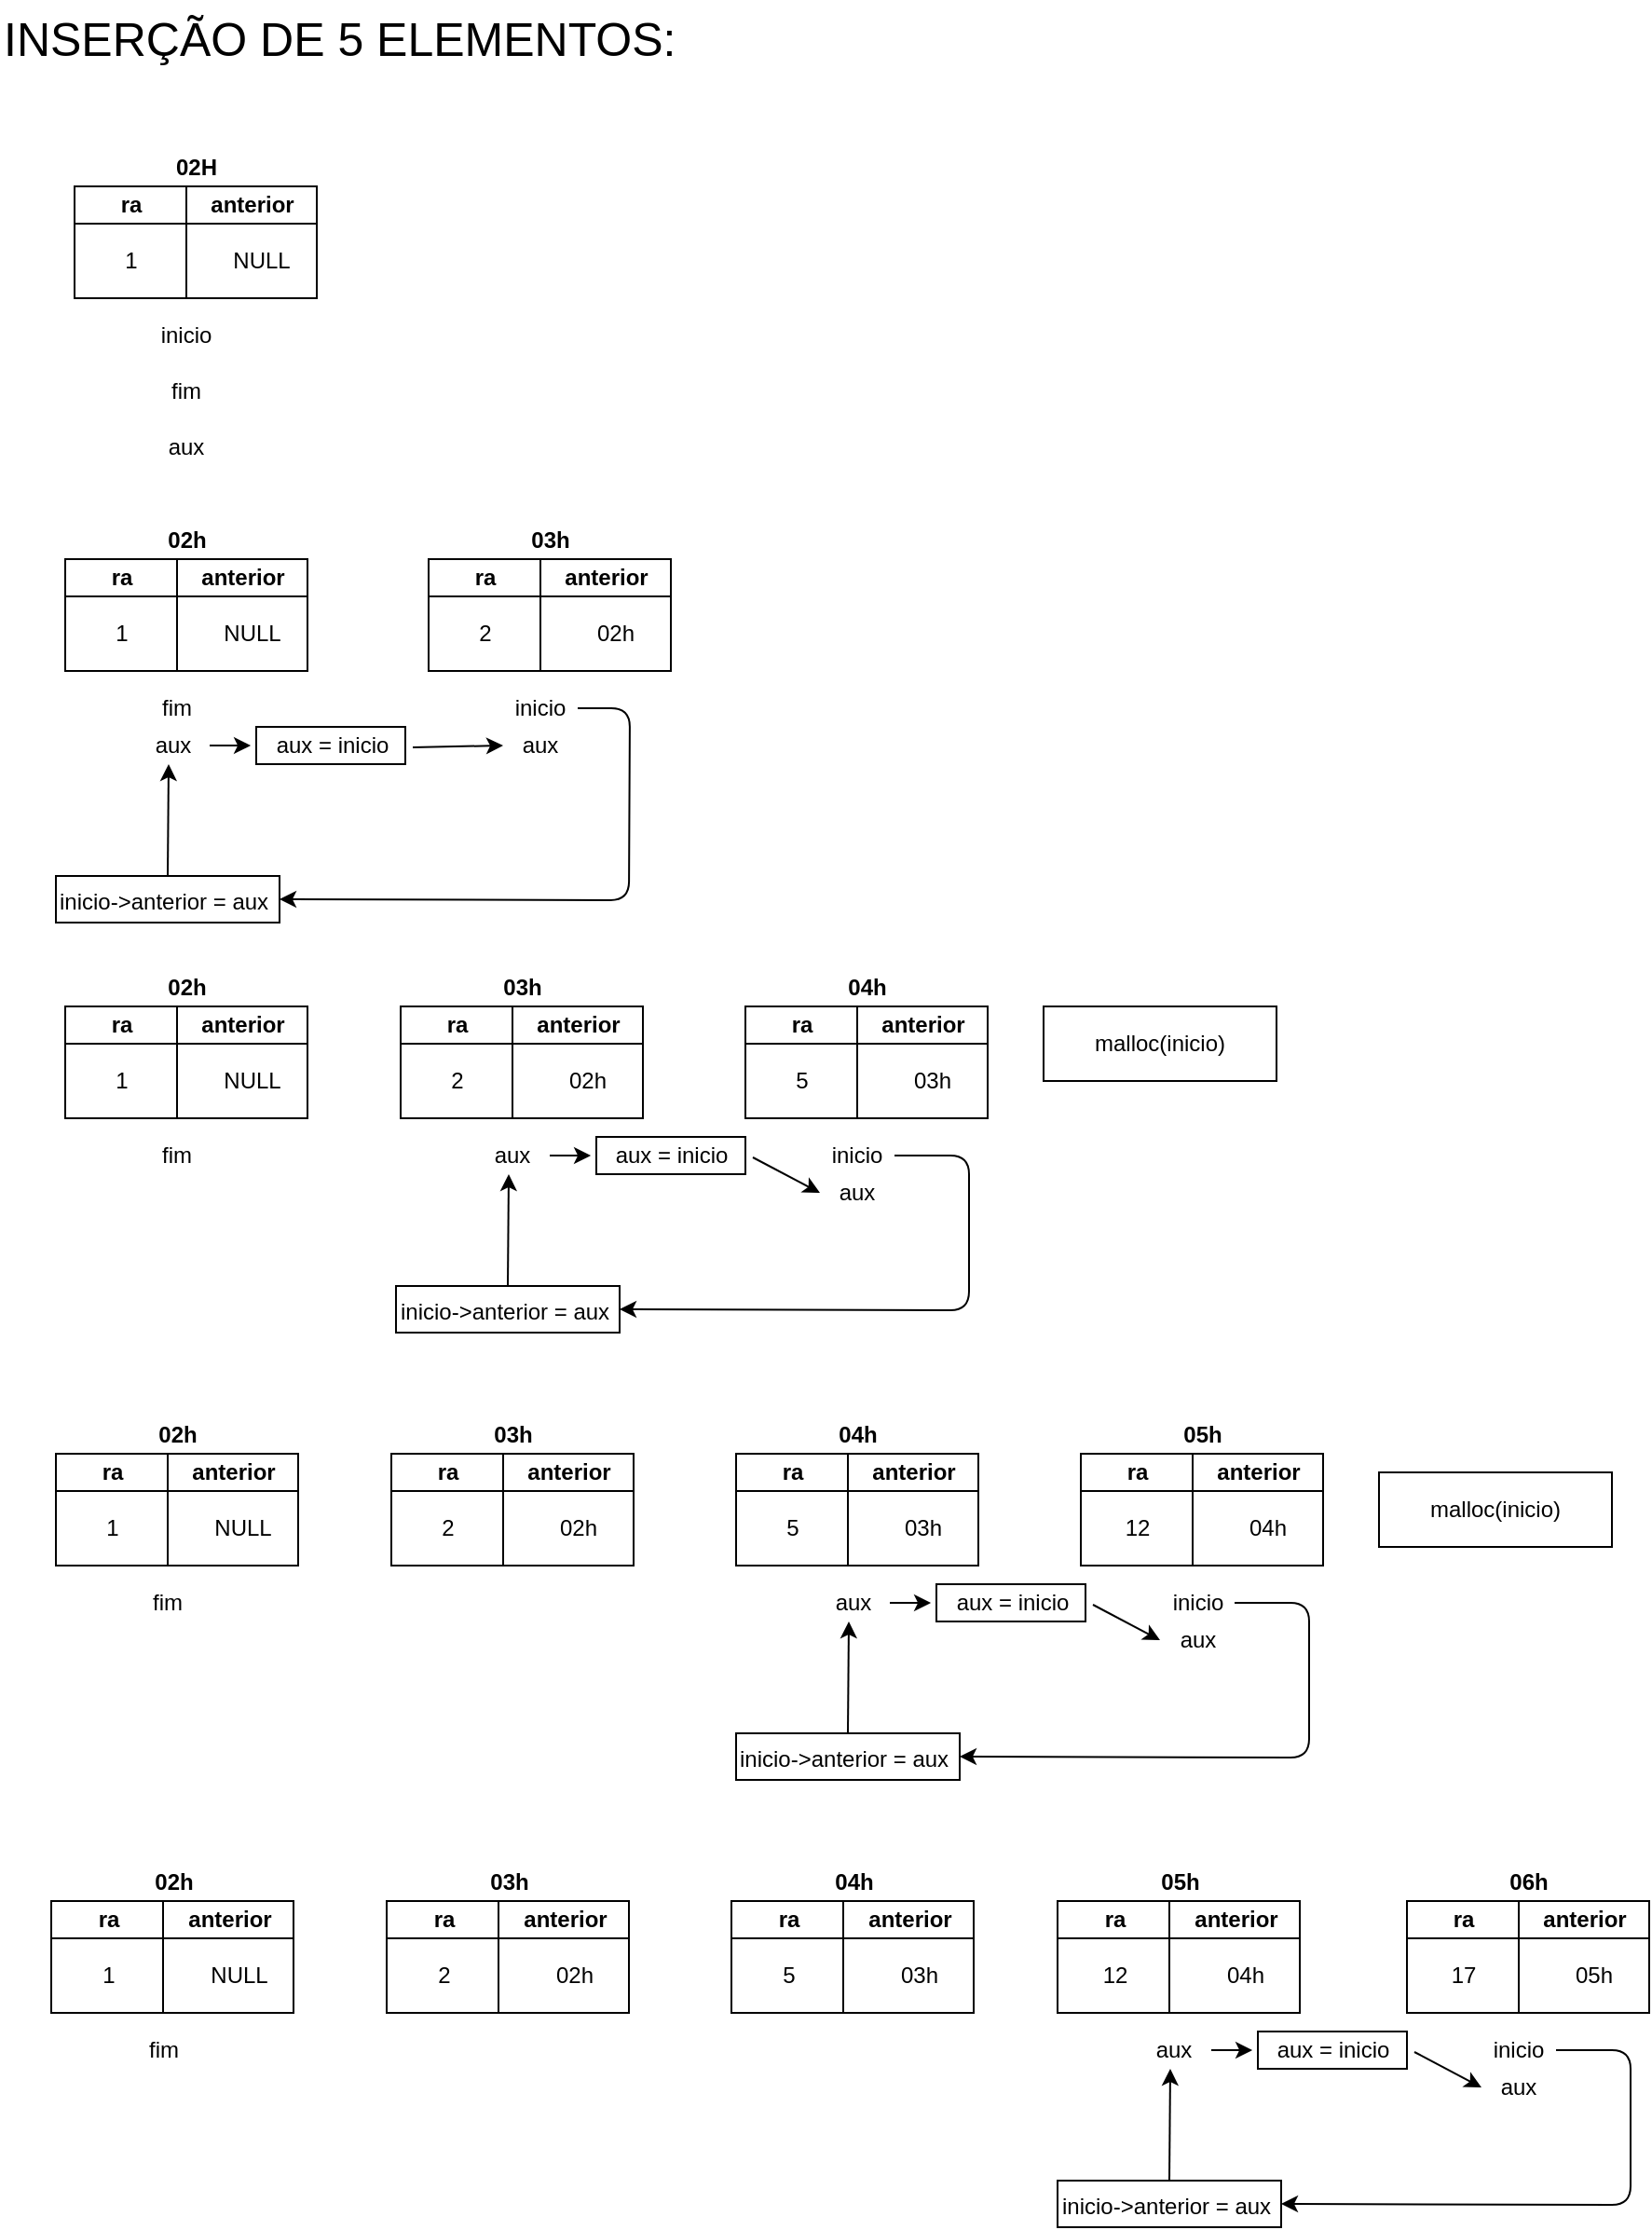 <mxfile version="13.7.5" type="device"><diagram id="vBoAMnbBVa97UZz-HXDr" name="Page-1"><mxGraphModel dx="3055" dy="1591" grid="1" gridSize="10" guides="1" tooltips="1" connect="1" arrows="1" fold="1" page="0" pageScale="1" pageWidth="827" pageHeight="1169" math="0" shadow="0"><root><mxCell id="0"/><mxCell id="1" parent="0"/><mxCell id="xFKZ6oZt-b82JiaPc8Wr-1" value="&lt;div style=&quot;font-size: 25px&quot; align=&quot;left&quot;&gt;&lt;font style=&quot;font-size: 25px&quot;&gt;INSERÇÃO DE 5 ELEMENTOS:&lt;/font&gt;&lt;/div&gt;" style="text;html=1;strokeColor=none;fillColor=none;align=left;verticalAlign=middle;whiteSpace=wrap;rounded=0;strokeWidth=7;" vertex="1" parent="1"><mxGeometry x="-1400" y="-760" width="410" height="40" as="geometry"/></mxCell><mxCell id="xFKZ6oZt-b82JiaPc8Wr-7" value="inicio" style="text;html=1;strokeColor=none;fillColor=none;align=center;verticalAlign=middle;whiteSpace=wrap;rounded=0;" vertex="1" parent="1"><mxGeometry x="-1320" y="-590" width="40" height="20" as="geometry"/></mxCell><mxCell id="xFKZ6oZt-b82JiaPc8Wr-8" value="fim" style="text;html=1;strokeColor=none;fillColor=none;align=center;verticalAlign=middle;whiteSpace=wrap;rounded=0;" vertex="1" parent="1"><mxGeometry x="-1320" y="-560" width="40" height="20" as="geometry"/></mxCell><mxCell id="xFKZ6oZt-b82JiaPc8Wr-9" value="aux" style="text;html=1;strokeColor=none;fillColor=none;align=center;verticalAlign=middle;whiteSpace=wrap;rounded=0;" vertex="1" parent="1"><mxGeometry x="-1320" y="-530" width="40" height="20" as="geometry"/></mxCell><mxCell id="xFKZ6oZt-b82JiaPc8Wr-10" value="NULL" style="text;html=1;align=center;verticalAlign=middle;resizable=0;points=[];autosize=1;" vertex="1" parent="1"><mxGeometry x="-1285" y="-630" width="50" height="20" as="geometry"/></mxCell><mxCell id="xFKZ6oZt-b82JiaPc8Wr-11" value="1" style="text;html=1;align=center;verticalAlign=middle;resizable=0;points=[];autosize=1;" vertex="1" parent="1"><mxGeometry x="-1340" y="-630" width="20" height="20" as="geometry"/></mxCell><mxCell id="xFKZ6oZt-b82JiaPc8Wr-2" value="02H" style="swimlane;html=1;childLayout=stackLayout;resizeParent=1;resizeParentMax=0;startSize=20;strokeWidth=7;strokeColor=none;" vertex="1" parent="1"><mxGeometry x="-1360" y="-680" width="130" height="80" as="geometry"/></mxCell><mxCell id="xFKZ6oZt-b82JiaPc8Wr-3" value="ra" style="swimlane;html=1;startSize=20;" vertex="1" parent="xFKZ6oZt-b82JiaPc8Wr-2"><mxGeometry y="20" width="60" height="60" as="geometry"/></mxCell><mxCell id="xFKZ6oZt-b82JiaPc8Wr-4" value="anterior" style="swimlane;html=1;startSize=20;" vertex="1" parent="xFKZ6oZt-b82JiaPc8Wr-2"><mxGeometry x="60" y="20" width="70" height="60" as="geometry"><mxRectangle x="60" y="20" width="30" height="60" as="alternateBounds"/></mxGeometry></mxCell><mxCell id="xFKZ6oZt-b82JiaPc8Wr-39" value="NULL" style="text;html=1;align=center;verticalAlign=middle;resizable=0;points=[];autosize=1;" vertex="1" parent="1"><mxGeometry x="-1290" y="-430" width="50" height="20" as="geometry"/></mxCell><mxCell id="xFKZ6oZt-b82JiaPc8Wr-40" value="1" style="text;html=1;align=center;verticalAlign=middle;resizable=0;points=[];autosize=1;" vertex="1" parent="1"><mxGeometry x="-1345" y="-430" width="20" height="20" as="geometry"/></mxCell><mxCell id="xFKZ6oZt-b82JiaPc8Wr-41" value="02h" style="swimlane;html=1;childLayout=stackLayout;resizeParent=1;resizeParentMax=0;startSize=20;strokeWidth=7;strokeColor=none;" vertex="1" parent="1"><mxGeometry x="-1365" y="-480" width="130" height="80" as="geometry"/></mxCell><mxCell id="xFKZ6oZt-b82JiaPc8Wr-42" value="ra" style="swimlane;html=1;startSize=20;" vertex="1" parent="xFKZ6oZt-b82JiaPc8Wr-41"><mxGeometry y="20" width="60" height="60" as="geometry"/></mxCell><mxCell id="xFKZ6oZt-b82JiaPc8Wr-43" value="anterior" style="swimlane;html=1;startSize=20;" vertex="1" parent="xFKZ6oZt-b82JiaPc8Wr-41"><mxGeometry x="60" y="20" width="70" height="60" as="geometry"><mxRectangle x="60" y="20" width="30" height="60" as="alternateBounds"/></mxGeometry></mxCell><mxCell id="xFKZ6oZt-b82JiaPc8Wr-53" value="fim" style="text;html=1;strokeColor=none;fillColor=none;align=center;verticalAlign=middle;whiteSpace=wrap;rounded=0;" vertex="1" parent="1"><mxGeometry x="-1325" y="-390" width="40" height="20" as="geometry"/></mxCell><mxCell id="xFKZ6oZt-b82JiaPc8Wr-55" value="02h" style="text;html=1;align=center;verticalAlign=middle;resizable=0;points=[];autosize=1;" vertex="1" parent="1"><mxGeometry x="-1090" y="-430" width="40" height="20" as="geometry"/></mxCell><mxCell id="xFKZ6oZt-b82JiaPc8Wr-56" value="2" style="text;html=1;align=center;verticalAlign=middle;resizable=0;points=[];autosize=1;" vertex="1" parent="1"><mxGeometry x="-1150" y="-430" width="20" height="20" as="geometry"/></mxCell><mxCell id="xFKZ6oZt-b82JiaPc8Wr-57" value="03h" style="swimlane;html=1;childLayout=stackLayout;resizeParent=1;resizeParentMax=0;startSize=20;strokeWidth=7;strokeColor=none;" vertex="1" parent="1"><mxGeometry x="-1170" y="-480" width="130" height="80" as="geometry"/></mxCell><mxCell id="xFKZ6oZt-b82JiaPc8Wr-58" value="ra" style="swimlane;html=1;startSize=20;" vertex="1" parent="xFKZ6oZt-b82JiaPc8Wr-57"><mxGeometry y="20" width="60" height="60" as="geometry"/></mxCell><mxCell id="xFKZ6oZt-b82JiaPc8Wr-59" value="anterior" style="swimlane;html=1;startSize=20;" vertex="1" parent="xFKZ6oZt-b82JiaPc8Wr-57"><mxGeometry x="60" y="20" width="70" height="60" as="geometry"><mxRectangle x="60" y="20" width="30" height="60" as="alternateBounds"/></mxGeometry></mxCell><mxCell id="xFKZ6oZt-b82JiaPc8Wr-62" value="inicio" style="text;html=1;strokeColor=none;fillColor=none;align=center;verticalAlign=middle;whiteSpace=wrap;rounded=0;" vertex="1" parent="1"><mxGeometry x="-960" y="-150" width="40" height="20" as="geometry"/></mxCell><mxCell id="xFKZ6oZt-b82JiaPc8Wr-63" value="NULL" style="text;html=1;align=center;verticalAlign=middle;resizable=0;points=[];autosize=1;" vertex="1" parent="1"><mxGeometry x="-1290" y="-190" width="50" height="20" as="geometry"/></mxCell><mxCell id="xFKZ6oZt-b82JiaPc8Wr-64" value="1" style="text;html=1;align=center;verticalAlign=middle;resizable=0;points=[];autosize=1;" vertex="1" parent="1"><mxGeometry x="-1345" y="-190" width="20" height="20" as="geometry"/></mxCell><mxCell id="xFKZ6oZt-b82JiaPc8Wr-68" value="fim" style="text;html=1;strokeColor=none;fillColor=none;align=center;verticalAlign=middle;whiteSpace=wrap;rounded=0;" vertex="1" parent="1"><mxGeometry x="-1325" y="-150" width="40" height="20" as="geometry"/></mxCell><mxCell id="xFKZ6oZt-b82JiaPc8Wr-69" value="aux" style="text;html=1;strokeColor=none;fillColor=none;align=center;verticalAlign=middle;whiteSpace=wrap;rounded=0;" vertex="1" parent="1"><mxGeometry x="-960" y="-130" width="40" height="20" as="geometry"/></mxCell><mxCell id="xFKZ6oZt-b82JiaPc8Wr-65" value="02h" style="swimlane;html=1;childLayout=stackLayout;resizeParent=1;resizeParentMax=0;startSize=20;strokeWidth=7;strokeColor=none;" vertex="1" parent="1"><mxGeometry x="-1365" y="-240" width="130" height="80" as="geometry"/></mxCell><mxCell id="xFKZ6oZt-b82JiaPc8Wr-66" value="ra" style="swimlane;html=1;startSize=20;" vertex="1" parent="xFKZ6oZt-b82JiaPc8Wr-65"><mxGeometry y="20" width="60" height="60" as="geometry"/></mxCell><mxCell id="xFKZ6oZt-b82JiaPc8Wr-67" value="anterior" style="swimlane;html=1;startSize=20;" vertex="1" parent="xFKZ6oZt-b82JiaPc8Wr-65"><mxGeometry x="60" y="20" width="70" height="60" as="geometry"><mxRectangle x="60" y="20" width="30" height="60" as="alternateBounds"/></mxGeometry></mxCell><mxCell id="xFKZ6oZt-b82JiaPc8Wr-76" value="03h" style="text;html=1;align=center;verticalAlign=middle;resizable=0;points=[];autosize=1;" vertex="1" parent="1"><mxGeometry x="-920" y="-190" width="40" height="20" as="geometry"/></mxCell><mxCell id="xFKZ6oZt-b82JiaPc8Wr-77" value="5" style="text;html=1;align=center;verticalAlign=middle;resizable=0;points=[];autosize=1;" vertex="1" parent="1"><mxGeometry x="-980" y="-190" width="20" height="20" as="geometry"/></mxCell><mxCell id="xFKZ6oZt-b82JiaPc8Wr-78" value="04h" style="swimlane;html=1;childLayout=stackLayout;resizeParent=1;resizeParentMax=0;startSize=20;strokeWidth=7;strokeColor=none;" vertex="1" parent="1"><mxGeometry x="-1000" y="-240" width="130" height="80" as="geometry"/></mxCell><mxCell id="xFKZ6oZt-b82JiaPc8Wr-79" value="ra" style="swimlane;html=1;startSize=20;" vertex="1" parent="xFKZ6oZt-b82JiaPc8Wr-78"><mxGeometry y="20" width="60" height="60" as="geometry"/></mxCell><mxCell id="xFKZ6oZt-b82JiaPc8Wr-80" value="anterior" style="swimlane;html=1;startSize=20;" vertex="1" parent="xFKZ6oZt-b82JiaPc8Wr-78"><mxGeometry x="60" y="20" width="70" height="60" as="geometry"><mxRectangle x="60" y="20" width="30" height="60" as="alternateBounds"/></mxGeometry></mxCell><mxCell id="xFKZ6oZt-b82JiaPc8Wr-72" value="03h" style="swimlane;html=1;childLayout=stackLayout;resizeParent=1;resizeParentMax=0;startSize=20;strokeWidth=7;strokeColor=none;" vertex="1" parent="1"><mxGeometry x="-1185" y="-240" width="130" height="80" as="geometry"/></mxCell><mxCell id="xFKZ6oZt-b82JiaPc8Wr-73" value="ra" style="swimlane;html=1;startSize=20;" vertex="1" parent="xFKZ6oZt-b82JiaPc8Wr-72"><mxGeometry y="20" width="60" height="60" as="geometry"/></mxCell><mxCell id="xFKZ6oZt-b82JiaPc8Wr-71" value="2" style="text;html=1;align=center;verticalAlign=middle;resizable=0;points=[];autosize=1;" vertex="1" parent="xFKZ6oZt-b82JiaPc8Wr-73"><mxGeometry x="20" y="30" width="20" height="20" as="geometry"/></mxCell><mxCell id="xFKZ6oZt-b82JiaPc8Wr-74" value="anterior" style="swimlane;html=1;startSize=20;" vertex="1" parent="xFKZ6oZt-b82JiaPc8Wr-72"><mxGeometry x="60" y="20" width="70" height="60" as="geometry"><mxRectangle x="60" y="20" width="30" height="60" as="alternateBounds"/></mxGeometry></mxCell><mxCell id="xFKZ6oZt-b82JiaPc8Wr-70" value="02h" style="text;html=1;align=center;verticalAlign=middle;resizable=0;points=[];autosize=1;" vertex="1" parent="xFKZ6oZt-b82JiaPc8Wr-74"><mxGeometry x="20" y="30" width="40" height="20" as="geometry"/></mxCell><mxCell id="xFKZ6oZt-b82JiaPc8Wr-82" value="NULL" style="text;html=1;align=center;verticalAlign=middle;resizable=0;points=[];autosize=1;" vertex="1" parent="1"><mxGeometry x="-1295" y="50" width="50" height="20" as="geometry"/></mxCell><mxCell id="xFKZ6oZt-b82JiaPc8Wr-83" value="1" style="text;html=1;align=center;verticalAlign=middle;resizable=0;points=[];autosize=1;" vertex="1" parent="1"><mxGeometry x="-1350" y="50" width="20" height="20" as="geometry"/></mxCell><mxCell id="xFKZ6oZt-b82JiaPc8Wr-84" value="fim" style="text;html=1;strokeColor=none;fillColor=none;align=center;verticalAlign=middle;whiteSpace=wrap;rounded=0;" vertex="1" parent="1"><mxGeometry x="-1330" y="90" width="40" height="20" as="geometry"/></mxCell><mxCell id="xFKZ6oZt-b82JiaPc8Wr-90" value="03h" style="text;html=1;align=center;verticalAlign=middle;resizable=0;points=[];autosize=1;" vertex="1" parent="1"><mxGeometry x="-925" y="50" width="40" height="20" as="geometry"/></mxCell><mxCell id="xFKZ6oZt-b82JiaPc8Wr-91" value="5" style="text;html=1;align=center;verticalAlign=middle;resizable=0;points=[];autosize=1;" vertex="1" parent="1"><mxGeometry x="-985" y="50" width="20" height="20" as="geometry"/></mxCell><mxCell id="xFKZ6oZt-b82JiaPc8Wr-87" value="02h" style="swimlane;html=1;childLayout=stackLayout;resizeParent=1;resizeParentMax=0;startSize=20;strokeWidth=7;strokeColor=none;" vertex="1" parent="1"><mxGeometry x="-1370" width="130" height="80" as="geometry"/></mxCell><mxCell id="xFKZ6oZt-b82JiaPc8Wr-88" value="ra" style="swimlane;html=1;startSize=20;" vertex="1" parent="xFKZ6oZt-b82JiaPc8Wr-87"><mxGeometry y="20" width="60" height="60" as="geometry"/></mxCell><mxCell id="xFKZ6oZt-b82JiaPc8Wr-89" value="anterior" style="swimlane;html=1;startSize=20;" vertex="1" parent="xFKZ6oZt-b82JiaPc8Wr-87"><mxGeometry x="60" y="20" width="70" height="60" as="geometry"><mxRectangle x="60" y="20" width="30" height="60" as="alternateBounds"/></mxGeometry></mxCell><mxCell id="xFKZ6oZt-b82JiaPc8Wr-92" value="04h" style="swimlane;html=1;childLayout=stackLayout;resizeParent=1;resizeParentMax=0;startSize=20;strokeWidth=7;strokeColor=none;" vertex="1" parent="1"><mxGeometry x="-1005" width="130" height="80" as="geometry"/></mxCell><mxCell id="xFKZ6oZt-b82JiaPc8Wr-93" value="ra" style="swimlane;html=1;startSize=20;" vertex="1" parent="xFKZ6oZt-b82JiaPc8Wr-92"><mxGeometry y="20" width="60" height="60" as="geometry"/></mxCell><mxCell id="xFKZ6oZt-b82JiaPc8Wr-94" value="anterior" style="swimlane;html=1;startSize=20;" vertex="1" parent="xFKZ6oZt-b82JiaPc8Wr-92"><mxGeometry x="60" y="20" width="70" height="60" as="geometry"><mxRectangle x="60" y="20" width="30" height="60" as="alternateBounds"/></mxGeometry></mxCell><mxCell id="xFKZ6oZt-b82JiaPc8Wr-95" value="03h" style="swimlane;html=1;childLayout=stackLayout;resizeParent=1;resizeParentMax=0;startSize=20;strokeWidth=7;strokeColor=none;" vertex="1" parent="1"><mxGeometry x="-1190" width="130" height="80" as="geometry"/></mxCell><mxCell id="xFKZ6oZt-b82JiaPc8Wr-96" value="ra" style="swimlane;html=1;startSize=20;" vertex="1" parent="xFKZ6oZt-b82JiaPc8Wr-95"><mxGeometry y="20" width="60" height="60" as="geometry"/></mxCell><mxCell id="xFKZ6oZt-b82JiaPc8Wr-97" value="2" style="text;html=1;align=center;verticalAlign=middle;resizable=0;points=[];autosize=1;" vertex="1" parent="xFKZ6oZt-b82JiaPc8Wr-96"><mxGeometry x="20" y="30" width="20" height="20" as="geometry"/></mxCell><mxCell id="xFKZ6oZt-b82JiaPc8Wr-98" value="anterior" style="swimlane;html=1;startSize=20;" vertex="1" parent="xFKZ6oZt-b82JiaPc8Wr-95"><mxGeometry x="60" y="20" width="70" height="60" as="geometry"><mxRectangle x="60" y="20" width="30" height="60" as="alternateBounds"/></mxGeometry></mxCell><mxCell id="xFKZ6oZt-b82JiaPc8Wr-99" value="02h" style="text;html=1;align=center;verticalAlign=middle;resizable=0;points=[];autosize=1;" vertex="1" parent="xFKZ6oZt-b82JiaPc8Wr-98"><mxGeometry x="20" y="30" width="40" height="20" as="geometry"/></mxCell><mxCell id="xFKZ6oZt-b82JiaPc8Wr-109" value="&lt;div&gt;malloc(inicio)&lt;/div&gt;" style="text;html=1;fillColor=none;align=center;verticalAlign=middle;whiteSpace=wrap;rounded=0;strokeColor=#000000;" vertex="1" parent="1"><mxGeometry x="-840" y="-220" width="125" height="40" as="geometry"/></mxCell><mxCell id="xFKZ6oZt-b82JiaPc8Wr-111" value="NULL" style="text;html=1;align=center;verticalAlign=middle;resizable=0;points=[];autosize=1;" vertex="1" parent="1"><mxGeometry x="-1297.5" y="290" width="50" height="20" as="geometry"/></mxCell><mxCell id="xFKZ6oZt-b82JiaPc8Wr-112" value="1" style="text;html=1;align=center;verticalAlign=middle;resizable=0;points=[];autosize=1;" vertex="1" parent="1"><mxGeometry x="-1352.5" y="290" width="20" height="20" as="geometry"/></mxCell><mxCell id="xFKZ6oZt-b82JiaPc8Wr-113" value="fim" style="text;html=1;strokeColor=none;fillColor=none;align=center;verticalAlign=middle;whiteSpace=wrap;rounded=0;" vertex="1" parent="1"><mxGeometry x="-1332.5" y="330" width="40" height="20" as="geometry"/></mxCell><mxCell id="xFKZ6oZt-b82JiaPc8Wr-114" value="03h" style="text;html=1;align=center;verticalAlign=middle;resizable=0;points=[];autosize=1;" vertex="1" parent="1"><mxGeometry x="-927.5" y="290" width="40" height="20" as="geometry"/></mxCell><mxCell id="xFKZ6oZt-b82JiaPc8Wr-115" value="5" style="text;html=1;align=center;verticalAlign=middle;resizable=0;points=[];autosize=1;" vertex="1" parent="1"><mxGeometry x="-987.5" y="290" width="20" height="20" as="geometry"/></mxCell><mxCell id="xFKZ6oZt-b82JiaPc8Wr-118" value="02h" style="swimlane;html=1;childLayout=stackLayout;resizeParent=1;resizeParentMax=0;startSize=20;strokeWidth=7;strokeColor=none;" vertex="1" parent="1"><mxGeometry x="-1372.5" y="240" width="130" height="80" as="geometry"/></mxCell><mxCell id="xFKZ6oZt-b82JiaPc8Wr-119" value="ra" style="swimlane;html=1;startSize=20;" vertex="1" parent="xFKZ6oZt-b82JiaPc8Wr-118"><mxGeometry y="20" width="60" height="60" as="geometry"/></mxCell><mxCell id="xFKZ6oZt-b82JiaPc8Wr-120" value="anterior" style="swimlane;html=1;startSize=20;" vertex="1" parent="xFKZ6oZt-b82JiaPc8Wr-118"><mxGeometry x="60" y="20" width="70" height="60" as="geometry"><mxRectangle x="60" y="20" width="30" height="60" as="alternateBounds"/></mxGeometry></mxCell><mxCell id="xFKZ6oZt-b82JiaPc8Wr-121" value="04h" style="swimlane;html=1;childLayout=stackLayout;resizeParent=1;resizeParentMax=0;startSize=20;strokeWidth=7;strokeColor=none;" vertex="1" parent="1"><mxGeometry x="-1007.5" y="240" width="130" height="80" as="geometry"/></mxCell><mxCell id="xFKZ6oZt-b82JiaPc8Wr-122" value="ra" style="swimlane;html=1;startSize=20;" vertex="1" parent="xFKZ6oZt-b82JiaPc8Wr-121"><mxGeometry y="20" width="60" height="60" as="geometry"/></mxCell><mxCell id="xFKZ6oZt-b82JiaPc8Wr-123" value="anterior" style="swimlane;html=1;startSize=20;" vertex="1" parent="xFKZ6oZt-b82JiaPc8Wr-121"><mxGeometry x="60" y="20" width="70" height="60" as="geometry"><mxRectangle x="60" y="20" width="30" height="60" as="alternateBounds"/></mxGeometry></mxCell><mxCell id="xFKZ6oZt-b82JiaPc8Wr-124" value="03h" style="swimlane;html=1;childLayout=stackLayout;resizeParent=1;resizeParentMax=0;startSize=20;strokeWidth=7;strokeColor=none;" vertex="1" parent="1"><mxGeometry x="-1192.5" y="240" width="130" height="80" as="geometry"/></mxCell><mxCell id="xFKZ6oZt-b82JiaPc8Wr-125" value="ra" style="swimlane;html=1;startSize=20;" vertex="1" parent="xFKZ6oZt-b82JiaPc8Wr-124"><mxGeometry y="20" width="60" height="60" as="geometry"/></mxCell><mxCell id="xFKZ6oZt-b82JiaPc8Wr-126" value="2" style="text;html=1;align=center;verticalAlign=middle;resizable=0;points=[];autosize=1;" vertex="1" parent="xFKZ6oZt-b82JiaPc8Wr-125"><mxGeometry x="20" y="30" width="20" height="20" as="geometry"/></mxCell><mxCell id="xFKZ6oZt-b82JiaPc8Wr-127" value="anterior" style="swimlane;html=1;startSize=20;" vertex="1" parent="xFKZ6oZt-b82JiaPc8Wr-124"><mxGeometry x="60" y="20" width="70" height="60" as="geometry"><mxRectangle x="60" y="20" width="30" height="60" as="alternateBounds"/></mxGeometry></mxCell><mxCell id="xFKZ6oZt-b82JiaPc8Wr-128" value="02h" style="text;html=1;align=center;verticalAlign=middle;resizable=0;points=[];autosize=1;" vertex="1" parent="xFKZ6oZt-b82JiaPc8Wr-127"><mxGeometry x="20" y="30" width="40" height="20" as="geometry"/></mxCell><mxCell id="xFKZ6oZt-b82JiaPc8Wr-129" value="05h" style="swimlane;html=1;childLayout=stackLayout;resizeParent=1;resizeParentMax=0;startSize=20;strokeWidth=7;strokeColor=none;" vertex="1" parent="1"><mxGeometry x="-832.5" y="240" width="130" height="80" as="geometry"/></mxCell><mxCell id="xFKZ6oZt-b82JiaPc8Wr-130" value="ra" style="swimlane;html=1;startSize=20;" vertex="1" parent="xFKZ6oZt-b82JiaPc8Wr-129"><mxGeometry y="20" width="60" height="60" as="geometry"/></mxCell><mxCell id="xFKZ6oZt-b82JiaPc8Wr-131" value="12" style="text;html=1;align=center;verticalAlign=middle;resizable=0;points=[];autosize=1;" vertex="1" parent="xFKZ6oZt-b82JiaPc8Wr-130"><mxGeometry x="15" y="30" width="30" height="20" as="geometry"/></mxCell><mxCell id="xFKZ6oZt-b82JiaPc8Wr-132" value="anterior" style="swimlane;html=1;startSize=20;" vertex="1" parent="xFKZ6oZt-b82JiaPc8Wr-129"><mxGeometry x="60" y="20" width="70" height="60" as="geometry"><mxRectangle x="60" y="20" width="30" height="60" as="alternateBounds"/></mxGeometry></mxCell><mxCell id="xFKZ6oZt-b82JiaPc8Wr-133" value="04h" style="text;html=1;align=center;verticalAlign=middle;resizable=0;points=[];autosize=1;" vertex="1" parent="xFKZ6oZt-b82JiaPc8Wr-132"><mxGeometry x="20" y="30" width="40" height="20" as="geometry"/></mxCell><mxCell id="xFKZ6oZt-b82JiaPc8Wr-143" value="inicio-&amp;gt;anterior = aux" style="text;whiteSpace=wrap;html=1;strokeColor=#000000;" vertex="1" parent="1"><mxGeometry x="-1187.5" y="-70" width="120" height="25" as="geometry"/></mxCell><mxCell id="xFKZ6oZt-b82JiaPc8Wr-144" value="" style="endArrow=classic;html=1;exitX=1;exitY=0.5;exitDx=0;exitDy=0;entryX=1;entryY=0.5;entryDx=0;entryDy=0;" edge="1" parent="1" source="xFKZ6oZt-b82JiaPc8Wr-62" target="xFKZ6oZt-b82JiaPc8Wr-143"><mxGeometry width="50" height="50" relative="1" as="geometry"><mxPoint x="-790" y="-150" as="sourcePoint"/><mxPoint x="-1040" y="-120" as="targetPoint"/><Array as="points"><mxPoint x="-880" y="-140"/><mxPoint x="-880" y="-57"/></Array></mxGeometry></mxCell><mxCell id="xFKZ6oZt-b82JiaPc8Wr-146" value="aux" style="text;html=1;strokeColor=none;fillColor=none;align=center;verticalAlign=middle;whiteSpace=wrap;rounded=0;" vertex="1" parent="1"><mxGeometry x="-1145" y="-150" width="40" height="20" as="geometry"/></mxCell><mxCell id="xFKZ6oZt-b82JiaPc8Wr-148" value="" style="endArrow=classic;html=1;entryX=0.45;entryY=1;entryDx=0;entryDy=0;entryPerimeter=0;exitX=0.5;exitY=0;exitDx=0;exitDy=0;" edge="1" parent="1" source="xFKZ6oZt-b82JiaPc8Wr-143" target="xFKZ6oZt-b82JiaPc8Wr-146"><mxGeometry width="50" height="50" relative="1" as="geometry"><mxPoint x="-1127.5" y="-80" as="sourcePoint"/><mxPoint x="-1127" y="-120" as="targetPoint"/></mxGeometry></mxCell><mxCell id="xFKZ6oZt-b82JiaPc8Wr-151" value="aux = inicio" style="text;html=1;align=center;verticalAlign=middle;resizable=0;points=[];autosize=1;strokeColor=#000000;" vertex="1" parent="1"><mxGeometry x="-1080" y="-150" width="80" height="20" as="geometry"/></mxCell><mxCell id="xFKZ6oZt-b82JiaPc8Wr-154" value="" style="endArrow=classic;html=1;exitX=1;exitY=0.5;exitDx=0;exitDy=0;entryX=-0.037;entryY=0.5;entryDx=0;entryDy=0;entryPerimeter=0;" edge="1" parent="1" source="xFKZ6oZt-b82JiaPc8Wr-146" target="xFKZ6oZt-b82JiaPc8Wr-151"><mxGeometry width="50" height="50" relative="1" as="geometry"><mxPoint x="-580" y="-100" as="sourcePoint"/><mxPoint x="-530" y="-150" as="targetPoint"/></mxGeometry></mxCell><mxCell id="xFKZ6oZt-b82JiaPc8Wr-155" value="" style="endArrow=classic;html=1;exitX=1.05;exitY=0.55;exitDx=0;exitDy=0;exitPerimeter=0;entryX=0;entryY=0.5;entryDx=0;entryDy=0;" edge="1" parent="1" source="xFKZ6oZt-b82JiaPc8Wr-151" target="xFKZ6oZt-b82JiaPc8Wr-69"><mxGeometry width="50" height="50" relative="1" as="geometry"><mxPoint x="-490" y="-60" as="sourcePoint"/><mxPoint x="-440" y="-110" as="targetPoint"/></mxGeometry></mxCell><mxCell id="xFKZ6oZt-b82JiaPc8Wr-157" value="inicio" style="text;html=1;strokeColor=none;fillColor=none;align=center;verticalAlign=middle;whiteSpace=wrap;rounded=0;" vertex="1" parent="1"><mxGeometry x="-1130" y="-390" width="40" height="20" as="geometry"/></mxCell><mxCell id="xFKZ6oZt-b82JiaPc8Wr-158" value="aux" style="text;html=1;strokeColor=none;fillColor=none;align=center;verticalAlign=middle;whiteSpace=wrap;rounded=0;" vertex="1" parent="1"><mxGeometry x="-1130" y="-370" width="40" height="20" as="geometry"/></mxCell><mxCell id="xFKZ6oZt-b82JiaPc8Wr-159" value="inicio-&amp;gt;anterior = aux" style="text;whiteSpace=wrap;html=1;strokeColor=#000000;" vertex="1" parent="1"><mxGeometry x="-1370" y="-290" width="120" height="25" as="geometry"/></mxCell><mxCell id="xFKZ6oZt-b82JiaPc8Wr-160" value="" style="endArrow=classic;html=1;entryX=1;entryY=0.5;entryDx=0;entryDy=0;" edge="1" target="xFKZ6oZt-b82JiaPc8Wr-159" parent="1"><mxGeometry width="50" height="50" relative="1" as="geometry"><mxPoint x="-1090" y="-380" as="sourcePoint"/><mxPoint x="-1222.5" y="-340" as="targetPoint"/><Array as="points"><mxPoint x="-1062" y="-380"/><mxPoint x="-1062.5" y="-277"/></Array></mxGeometry></mxCell><mxCell id="xFKZ6oZt-b82JiaPc8Wr-161" value="aux" style="text;html=1;strokeColor=none;fillColor=none;align=center;verticalAlign=middle;whiteSpace=wrap;rounded=0;fontStyle=0" vertex="1" parent="1"><mxGeometry x="-1327.5" y="-370" width="40" height="20" as="geometry"/></mxCell><mxCell id="xFKZ6oZt-b82JiaPc8Wr-162" value="" style="endArrow=classic;html=1;entryX=0.45;entryY=1;entryDx=0;entryDy=0;entryPerimeter=0;exitX=0.5;exitY=0;exitDx=0;exitDy=0;" edge="1" source="xFKZ6oZt-b82JiaPc8Wr-159" target="xFKZ6oZt-b82JiaPc8Wr-161" parent="1"><mxGeometry width="50" height="50" relative="1" as="geometry"><mxPoint x="-1310" y="-300" as="sourcePoint"/><mxPoint x="-1309.5" y="-340" as="targetPoint"/></mxGeometry></mxCell><mxCell id="xFKZ6oZt-b82JiaPc8Wr-163" value="aux = inicio" style="text;html=1;align=center;verticalAlign=middle;resizable=0;points=[];autosize=1;strokeColor=#000000;" vertex="1" parent="1"><mxGeometry x="-1262.5" y="-370" width="80" height="20" as="geometry"/></mxCell><mxCell id="xFKZ6oZt-b82JiaPc8Wr-164" value="" style="endArrow=classic;html=1;exitX=1;exitY=0.5;exitDx=0;exitDy=0;entryX=-0.037;entryY=0.5;entryDx=0;entryDy=0;entryPerimeter=0;" edge="1" source="xFKZ6oZt-b82JiaPc8Wr-161" target="xFKZ6oZt-b82JiaPc8Wr-163" parent="1"><mxGeometry width="50" height="50" relative="1" as="geometry"><mxPoint x="-762.5" y="-320" as="sourcePoint"/><mxPoint x="-712.5" y="-370" as="targetPoint"/></mxGeometry></mxCell><mxCell id="xFKZ6oZt-b82JiaPc8Wr-165" value="" style="endArrow=classic;html=1;exitX=1.05;exitY=0.55;exitDx=0;exitDy=0;exitPerimeter=0;entryX=0;entryY=0.5;entryDx=0;entryDy=0;" edge="1" source="xFKZ6oZt-b82JiaPc8Wr-163" target="xFKZ6oZt-b82JiaPc8Wr-158" parent="1"><mxGeometry width="50" height="50" relative="1" as="geometry"><mxPoint x="-672.5" y="-280" as="sourcePoint"/><mxPoint x="-622.5" y="-330" as="targetPoint"/></mxGeometry></mxCell><mxCell id="xFKZ6oZt-b82JiaPc8Wr-166" value="&lt;div&gt;malloc(inicio)&lt;/div&gt;" style="text;html=1;fillColor=none;align=center;verticalAlign=middle;whiteSpace=wrap;rounded=0;strokeColor=#000000;" vertex="1" parent="1"><mxGeometry x="-660" y="30" width="125" height="40" as="geometry"/></mxCell><mxCell id="xFKZ6oZt-b82JiaPc8Wr-167" value="inicio" style="text;html=1;strokeColor=none;fillColor=none;align=center;verticalAlign=middle;whiteSpace=wrap;rounded=0;" vertex="1" parent="1"><mxGeometry x="-777.5" y="90" width="40" height="20" as="geometry"/></mxCell><mxCell id="xFKZ6oZt-b82JiaPc8Wr-168" value="aux" style="text;html=1;strokeColor=none;fillColor=none;align=center;verticalAlign=middle;whiteSpace=wrap;rounded=0;" vertex="1" parent="1"><mxGeometry x="-777.5" y="110" width="40" height="20" as="geometry"/></mxCell><mxCell id="xFKZ6oZt-b82JiaPc8Wr-169" value="inicio-&amp;gt;anterior = aux" style="text;whiteSpace=wrap;html=1;strokeColor=#000000;" vertex="1" parent="1"><mxGeometry x="-1005" y="170" width="120" height="25" as="geometry"/></mxCell><mxCell id="xFKZ6oZt-b82JiaPc8Wr-170" value="" style="endArrow=classic;html=1;exitX=1;exitY=0.5;exitDx=0;exitDy=0;entryX=1;entryY=0.5;entryDx=0;entryDy=0;" edge="1" source="xFKZ6oZt-b82JiaPc8Wr-167" target="xFKZ6oZt-b82JiaPc8Wr-169" parent="1"><mxGeometry width="50" height="50" relative="1" as="geometry"><mxPoint x="-607.5" y="90" as="sourcePoint"/><mxPoint x="-857.5" y="120" as="targetPoint"/><Array as="points"><mxPoint x="-697.5" y="100"/><mxPoint x="-697.5" y="183"/></Array></mxGeometry></mxCell><mxCell id="xFKZ6oZt-b82JiaPc8Wr-171" value="aux" style="text;html=1;strokeColor=none;fillColor=none;align=center;verticalAlign=middle;whiteSpace=wrap;rounded=0;" vertex="1" parent="1"><mxGeometry x="-962.5" y="90" width="40" height="20" as="geometry"/></mxCell><mxCell id="xFKZ6oZt-b82JiaPc8Wr-172" value="" style="endArrow=classic;html=1;entryX=0.45;entryY=1;entryDx=0;entryDy=0;entryPerimeter=0;exitX=0.5;exitY=0;exitDx=0;exitDy=0;" edge="1" source="xFKZ6oZt-b82JiaPc8Wr-169" target="xFKZ6oZt-b82JiaPc8Wr-171" parent="1"><mxGeometry width="50" height="50" relative="1" as="geometry"><mxPoint x="-945" y="160" as="sourcePoint"/><mxPoint x="-944.5" y="120" as="targetPoint"/></mxGeometry></mxCell><mxCell id="xFKZ6oZt-b82JiaPc8Wr-173" value="aux = inicio" style="text;html=1;align=center;verticalAlign=middle;resizable=0;points=[];autosize=1;strokeColor=#000000;" vertex="1" parent="1"><mxGeometry x="-897.5" y="90" width="80" height="20" as="geometry"/></mxCell><mxCell id="xFKZ6oZt-b82JiaPc8Wr-174" value="" style="endArrow=classic;html=1;exitX=1;exitY=0.5;exitDx=0;exitDy=0;entryX=-0.037;entryY=0.5;entryDx=0;entryDy=0;entryPerimeter=0;" edge="1" source="xFKZ6oZt-b82JiaPc8Wr-171" target="xFKZ6oZt-b82JiaPc8Wr-173" parent="1"><mxGeometry width="50" height="50" relative="1" as="geometry"><mxPoint x="-397.5" y="140" as="sourcePoint"/><mxPoint x="-347.5" y="90" as="targetPoint"/></mxGeometry></mxCell><mxCell id="xFKZ6oZt-b82JiaPc8Wr-175" value="" style="endArrow=classic;html=1;exitX=1.05;exitY=0.55;exitDx=0;exitDy=0;exitPerimeter=0;entryX=0;entryY=0.5;entryDx=0;entryDy=0;" edge="1" source="xFKZ6oZt-b82JiaPc8Wr-173" target="xFKZ6oZt-b82JiaPc8Wr-168" parent="1"><mxGeometry width="50" height="50" relative="1" as="geometry"><mxPoint x="-307.5" y="180" as="sourcePoint"/><mxPoint x="-257.5" y="130" as="targetPoint"/></mxGeometry></mxCell><mxCell id="xFKZ6oZt-b82JiaPc8Wr-100" value="05h" style="swimlane;html=1;childLayout=stackLayout;resizeParent=1;resizeParentMax=0;startSize=20;strokeWidth=7;strokeColor=none;" vertex="1" parent="1"><mxGeometry x="-820" width="130" height="80" as="geometry"/></mxCell><mxCell id="xFKZ6oZt-b82JiaPc8Wr-101" value="ra" style="swimlane;html=1;startSize=20;" vertex="1" parent="xFKZ6oZt-b82JiaPc8Wr-100"><mxGeometry y="20" width="60" height="60" as="geometry"/></mxCell><mxCell id="xFKZ6oZt-b82JiaPc8Wr-102" value="12" style="text;html=1;align=center;verticalAlign=middle;resizable=0;points=[];autosize=1;" vertex="1" parent="xFKZ6oZt-b82JiaPc8Wr-101"><mxGeometry x="15" y="30" width="30" height="20" as="geometry"/></mxCell><mxCell id="xFKZ6oZt-b82JiaPc8Wr-103" value="anterior" style="swimlane;html=1;startSize=20;" vertex="1" parent="xFKZ6oZt-b82JiaPc8Wr-100"><mxGeometry x="60" y="20" width="70" height="60" as="geometry"><mxRectangle x="60" y="20" width="30" height="60" as="alternateBounds"/></mxGeometry></mxCell><mxCell id="xFKZ6oZt-b82JiaPc8Wr-104" value="04h" style="text;html=1;align=center;verticalAlign=middle;resizable=0;points=[];autosize=1;" vertex="1" parent="xFKZ6oZt-b82JiaPc8Wr-103"><mxGeometry x="20" y="30" width="40" height="20" as="geometry"/></mxCell><mxCell id="xFKZ6oZt-b82JiaPc8Wr-176" value="inicio" style="text;html=1;strokeColor=none;fillColor=none;align=center;verticalAlign=middle;whiteSpace=wrap;rounded=0;" vertex="1" parent="1"><mxGeometry x="-605" y="330" width="40" height="20" as="geometry"/></mxCell><mxCell id="xFKZ6oZt-b82JiaPc8Wr-177" value="aux" style="text;html=1;strokeColor=none;fillColor=none;align=center;verticalAlign=middle;whiteSpace=wrap;rounded=0;" vertex="1" parent="1"><mxGeometry x="-605" y="350" width="40" height="20" as="geometry"/></mxCell><mxCell id="xFKZ6oZt-b82JiaPc8Wr-178" value="inicio-&amp;gt;anterior = aux" style="text;whiteSpace=wrap;html=1;strokeColor=#000000;" vertex="1" parent="1"><mxGeometry x="-832.5" y="410" width="120" height="25" as="geometry"/></mxCell><mxCell id="xFKZ6oZt-b82JiaPc8Wr-179" value="" style="endArrow=classic;html=1;exitX=1;exitY=0.5;exitDx=0;exitDy=0;entryX=1;entryY=0.5;entryDx=0;entryDy=0;" edge="1" source="xFKZ6oZt-b82JiaPc8Wr-176" target="xFKZ6oZt-b82JiaPc8Wr-178" parent="1"><mxGeometry width="50" height="50" relative="1" as="geometry"><mxPoint x="-435" y="330" as="sourcePoint"/><mxPoint x="-685" y="360" as="targetPoint"/><Array as="points"><mxPoint x="-525" y="340"/><mxPoint x="-525" y="423"/></Array></mxGeometry></mxCell><mxCell id="xFKZ6oZt-b82JiaPc8Wr-180" value="aux" style="text;html=1;strokeColor=none;fillColor=none;align=center;verticalAlign=middle;whiteSpace=wrap;rounded=0;" vertex="1" parent="1"><mxGeometry x="-790" y="330" width="40" height="20" as="geometry"/></mxCell><mxCell id="xFKZ6oZt-b82JiaPc8Wr-181" value="" style="endArrow=classic;html=1;entryX=0.45;entryY=1;entryDx=0;entryDy=0;entryPerimeter=0;exitX=0.5;exitY=0;exitDx=0;exitDy=0;" edge="1" source="xFKZ6oZt-b82JiaPc8Wr-178" target="xFKZ6oZt-b82JiaPc8Wr-180" parent="1"><mxGeometry width="50" height="50" relative="1" as="geometry"><mxPoint x="-772.5" y="400" as="sourcePoint"/><mxPoint x="-772" y="360" as="targetPoint"/></mxGeometry></mxCell><mxCell id="xFKZ6oZt-b82JiaPc8Wr-182" value="aux = inicio" style="text;html=1;align=center;verticalAlign=middle;resizable=0;points=[];autosize=1;strokeColor=#000000;" vertex="1" parent="1"><mxGeometry x="-725" y="330" width="80" height="20" as="geometry"/></mxCell><mxCell id="xFKZ6oZt-b82JiaPc8Wr-183" value="" style="endArrow=classic;html=1;exitX=1;exitY=0.5;exitDx=0;exitDy=0;entryX=-0.037;entryY=0.5;entryDx=0;entryDy=0;entryPerimeter=0;" edge="1" source="xFKZ6oZt-b82JiaPc8Wr-180" target="xFKZ6oZt-b82JiaPc8Wr-182" parent="1"><mxGeometry width="50" height="50" relative="1" as="geometry"><mxPoint x="-225" y="380" as="sourcePoint"/><mxPoint x="-175" y="330" as="targetPoint"/></mxGeometry></mxCell><mxCell id="xFKZ6oZt-b82JiaPc8Wr-184" value="" style="endArrow=classic;html=1;exitX=1.05;exitY=0.55;exitDx=0;exitDy=0;exitPerimeter=0;entryX=0;entryY=0.5;entryDx=0;entryDy=0;" edge="1" source="xFKZ6oZt-b82JiaPc8Wr-182" target="xFKZ6oZt-b82JiaPc8Wr-177" parent="1"><mxGeometry width="50" height="50" relative="1" as="geometry"><mxPoint x="-135" y="420" as="sourcePoint"/><mxPoint x="-85" y="370" as="targetPoint"/></mxGeometry></mxCell><mxCell id="xFKZ6oZt-b82JiaPc8Wr-138" value="06h" style="swimlane;html=1;childLayout=stackLayout;resizeParent=1;resizeParentMax=0;startSize=20;strokeWidth=7;strokeColor=none;" vertex="1" parent="1"><mxGeometry x="-645" y="240" width="130" height="80" as="geometry"/></mxCell><mxCell id="xFKZ6oZt-b82JiaPc8Wr-139" value="ra" style="swimlane;html=1;startSize=20;" vertex="1" parent="xFKZ6oZt-b82JiaPc8Wr-138"><mxGeometry y="20" width="60" height="60" as="geometry"/></mxCell><mxCell id="xFKZ6oZt-b82JiaPc8Wr-140" value="17" style="text;html=1;align=center;verticalAlign=middle;resizable=0;points=[];autosize=1;" vertex="1" parent="xFKZ6oZt-b82JiaPc8Wr-139"><mxGeometry x="15" y="30" width="30" height="20" as="geometry"/></mxCell><mxCell id="xFKZ6oZt-b82JiaPc8Wr-141" value="anterior" style="swimlane;html=1;startSize=20;" vertex="1" parent="xFKZ6oZt-b82JiaPc8Wr-138"><mxGeometry x="60" y="20" width="70" height="60" as="geometry"><mxRectangle x="60" y="20" width="30" height="60" as="alternateBounds"/></mxGeometry></mxCell><mxCell id="xFKZ6oZt-b82JiaPc8Wr-142" value="05h" style="text;html=1;align=center;verticalAlign=middle;resizable=0;points=[];autosize=1;" vertex="1" parent="xFKZ6oZt-b82JiaPc8Wr-141"><mxGeometry x="20" y="30" width="40" height="20" as="geometry"/></mxCell></root></mxGraphModel></diagram></mxfile>